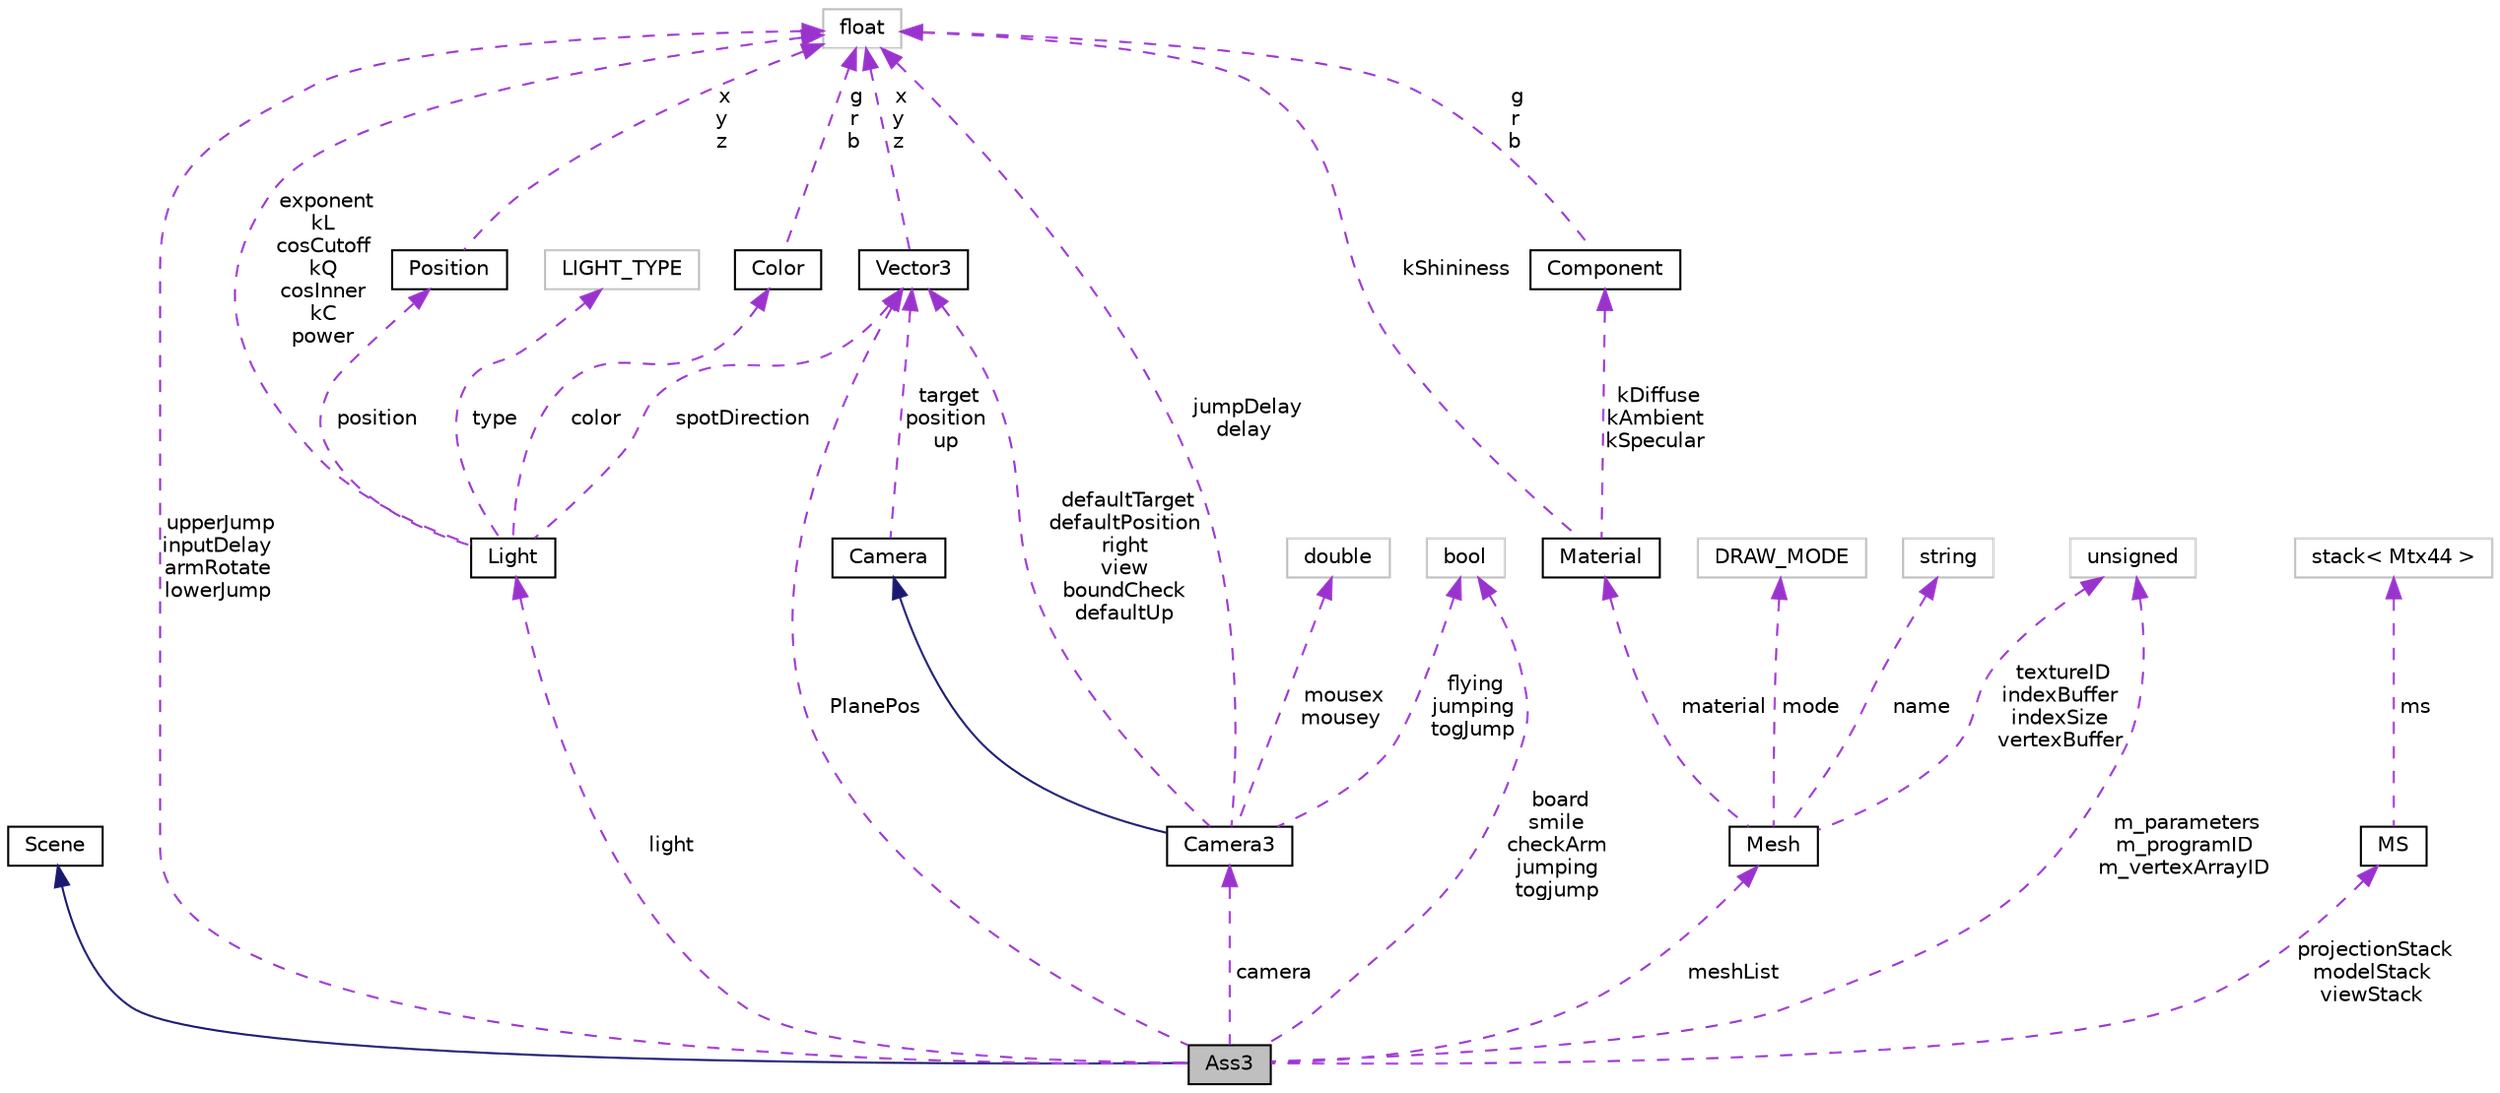 digraph "Ass3"
{
  bgcolor="transparent";
  edge [fontname="Helvetica",fontsize="10",labelfontname="Helvetica",labelfontsize="10"];
  node [fontname="Helvetica",fontsize="10",shape=record];
  Node1 [label="Ass3",height=0.2,width=0.4,color="black", fillcolor="grey75", style="filled", fontcolor="black"];
  Node2 -> Node1 [dir="back",color="midnightblue",fontsize="10",style="solid",fontname="Helvetica"];
  Node2 [label="Scene",height=0.2,width=0.4,color="black",URL="$classScene.html"];
  Node3 -> Node1 [dir="back",color="darkorchid3",fontsize="10",style="dashed",label=" light" ,fontname="Helvetica"];
  Node3 [label="Light",height=0.2,width=0.4,color="black",URL="$structLight.html"];
  Node4 -> Node3 [dir="back",color="darkorchid3",fontsize="10",style="dashed",label=" exponent\nkL\ncosCutoff\nkQ\ncosInner\nkC\npower" ,fontname="Helvetica"];
  Node4 [label="float",height=0.2,width=0.4,color="grey75"];
  Node5 -> Node3 [dir="back",color="darkorchid3",fontsize="10",style="dashed",label=" type" ,fontname="Helvetica"];
  Node5 [label="LIGHT_TYPE",height=0.2,width=0.4,color="grey75"];
  Node6 -> Node3 [dir="back",color="darkorchid3",fontsize="10",style="dashed",label=" position" ,fontname="Helvetica"];
  Node6 [label="Position",height=0.2,width=0.4,color="black",URL="$structPosition.html"];
  Node4 -> Node6 [dir="back",color="darkorchid3",fontsize="10",style="dashed",label=" x\ny\nz" ,fontname="Helvetica"];
  Node7 -> Node3 [dir="back",color="darkorchid3",fontsize="10",style="dashed",label=" spotDirection" ,fontname="Helvetica"];
  Node7 [label="Vector3",height=0.2,width=0.4,color="black",URL="$structVector3.html",tooltip="Defines a 3D vector and its methods. "];
  Node4 -> Node7 [dir="back",color="darkorchid3",fontsize="10",style="dashed",label=" x\ny\nz" ,fontname="Helvetica"];
  Node8 -> Node3 [dir="back",color="darkorchid3",fontsize="10",style="dashed",label=" color" ,fontname="Helvetica"];
  Node8 [label="Color",height=0.2,width=0.4,color="black",URL="$structColor.html"];
  Node4 -> Node8 [dir="back",color="darkorchid3",fontsize="10",style="dashed",label=" g\nr\nb" ,fontname="Helvetica"];
  Node9 -> Node1 [dir="back",color="darkorchid3",fontsize="10",style="dashed",label=" camera" ,fontname="Helvetica"];
  Node9 [label="Camera3",height=0.2,width=0.4,color="black",URL="$classCamera3.html"];
  Node10 -> Node9 [dir="back",color="midnightblue",fontsize="10",style="solid",fontname="Helvetica"];
  Node10 [label="Camera",height=0.2,width=0.4,color="black",URL="$classCamera.html"];
  Node7 -> Node10 [dir="back",color="darkorchid3",fontsize="10",style="dashed",label=" target\nposition\nup" ,fontname="Helvetica"];
  Node11 -> Node9 [dir="back",color="darkorchid3",fontsize="10",style="dashed",label=" mousex\nmousey" ,fontname="Helvetica"];
  Node11 [label="double",height=0.2,width=0.4,color="grey75"];
  Node4 -> Node9 [dir="back",color="darkorchid3",fontsize="10",style="dashed",label=" jumpDelay\ndelay" ,fontname="Helvetica"];
  Node7 -> Node9 [dir="back",color="darkorchid3",fontsize="10",style="dashed",label=" defaultTarget\ndefaultPosition\nright\nview\nboundCheck\ndefaultUp" ,fontname="Helvetica"];
  Node12 -> Node9 [dir="back",color="darkorchid3",fontsize="10",style="dashed",label=" flying\njumping\ntogJump" ,fontname="Helvetica"];
  Node12 [label="bool",height=0.2,width=0.4,color="grey75"];
  Node4 -> Node1 [dir="back",color="darkorchid3",fontsize="10",style="dashed",label=" upperJump\ninputDelay\narmRotate\nlowerJump" ,fontname="Helvetica"];
  Node13 -> Node1 [dir="back",color="darkorchid3",fontsize="10",style="dashed",label=" projectionStack\nmodelStack\nviewStack" ,fontname="Helvetica"];
  Node13 [label="MS",height=0.2,width=0.4,color="black",URL="$classMS.html",tooltip="Matrix Stack class. "];
  Node14 -> Node13 [dir="back",color="darkorchid3",fontsize="10",style="dashed",label=" ms" ,fontname="Helvetica"];
  Node14 [label="stack\< Mtx44 \>",height=0.2,width=0.4,color="grey75"];
  Node7 -> Node1 [dir="back",color="darkorchid3",fontsize="10",style="dashed",label=" PlanePos" ,fontname="Helvetica"];
  Node12 -> Node1 [dir="back",color="darkorchid3",fontsize="10",style="dashed",label=" board\nsmile\ncheckArm\njumping\ntogjump" ,fontname="Helvetica"];
  Node15 -> Node1 [dir="back",color="darkorchid3",fontsize="10",style="dashed",label=" meshList" ,fontname="Helvetica"];
  Node15 [label="Mesh",height=0.2,width=0.4,color="black",URL="$classMesh.html",tooltip="To store VBO (vertex & color buffer) and IBO (index buffer) "];
  Node16 -> Node15 [dir="back",color="darkorchid3",fontsize="10",style="dashed",label=" material" ,fontname="Helvetica"];
  Node16 [label="Material",height=0.2,width=0.4,color="black",URL="$structMaterial.html"];
  Node4 -> Node16 [dir="back",color="darkorchid3",fontsize="10",style="dashed",label=" kShininess" ,fontname="Helvetica"];
  Node17 -> Node16 [dir="back",color="darkorchid3",fontsize="10",style="dashed",label=" kDiffuse\nkAmbient\nkSpecular" ,fontname="Helvetica"];
  Node17 [label="Component",height=0.2,width=0.4,color="black",URL="$structComponent.html"];
  Node4 -> Node17 [dir="back",color="darkorchid3",fontsize="10",style="dashed",label=" g\nr\nb" ,fontname="Helvetica"];
  Node18 -> Node15 [dir="back",color="darkorchid3",fontsize="10",style="dashed",label=" mode" ,fontname="Helvetica"];
  Node18 [label="DRAW_MODE",height=0.2,width=0.4,color="grey75"];
  Node19 -> Node15 [dir="back",color="darkorchid3",fontsize="10",style="dashed",label=" name" ,fontname="Helvetica"];
  Node19 [label="string",height=0.2,width=0.4,color="grey75"];
  Node20 -> Node15 [dir="back",color="darkorchid3",fontsize="10",style="dashed",label=" textureID\nindexBuffer\nindexSize\nvertexBuffer" ,fontname="Helvetica"];
  Node20 [label="unsigned",height=0.2,width=0.4,color="grey75"];
  Node20 -> Node1 [dir="back",color="darkorchid3",fontsize="10",style="dashed",label=" m_parameters\nm_programID\nm_vertexArrayID" ,fontname="Helvetica"];
}

